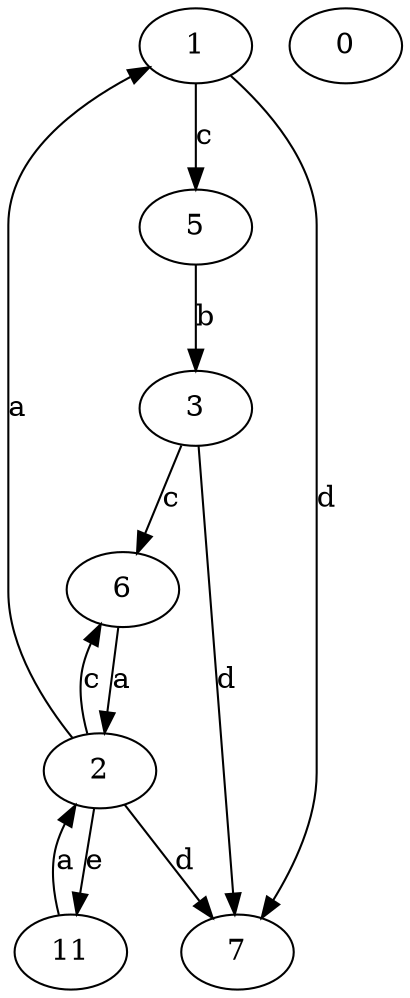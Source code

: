 strict digraph  {
1;
2;
0;
3;
5;
6;
7;
11;
1 -> 5  [label=c];
1 -> 7  [label=d];
2 -> 1  [label=a];
2 -> 6  [label=c];
2 -> 7  [label=d];
2 -> 11  [label=e];
3 -> 6  [label=c];
3 -> 7  [label=d];
5 -> 3  [label=b];
6 -> 2  [label=a];
11 -> 2  [label=a];
}
